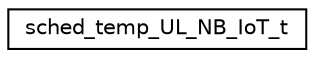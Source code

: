 digraph "Graphical Class Hierarchy"
{
 // LATEX_PDF_SIZE
  edge [fontname="Helvetica",fontsize="10",labelfontname="Helvetica",labelfontsize="10"];
  node [fontname="Helvetica",fontsize="10",shape=record];
  rankdir="LR";
  Node0 [label="sched_temp_UL_NB_IoT_t",height=0.2,width=0.4,color="black", fillcolor="white", style="filled",URL="$structsched__temp__UL__NB__IoT__t.html",tooltip=" "];
}
